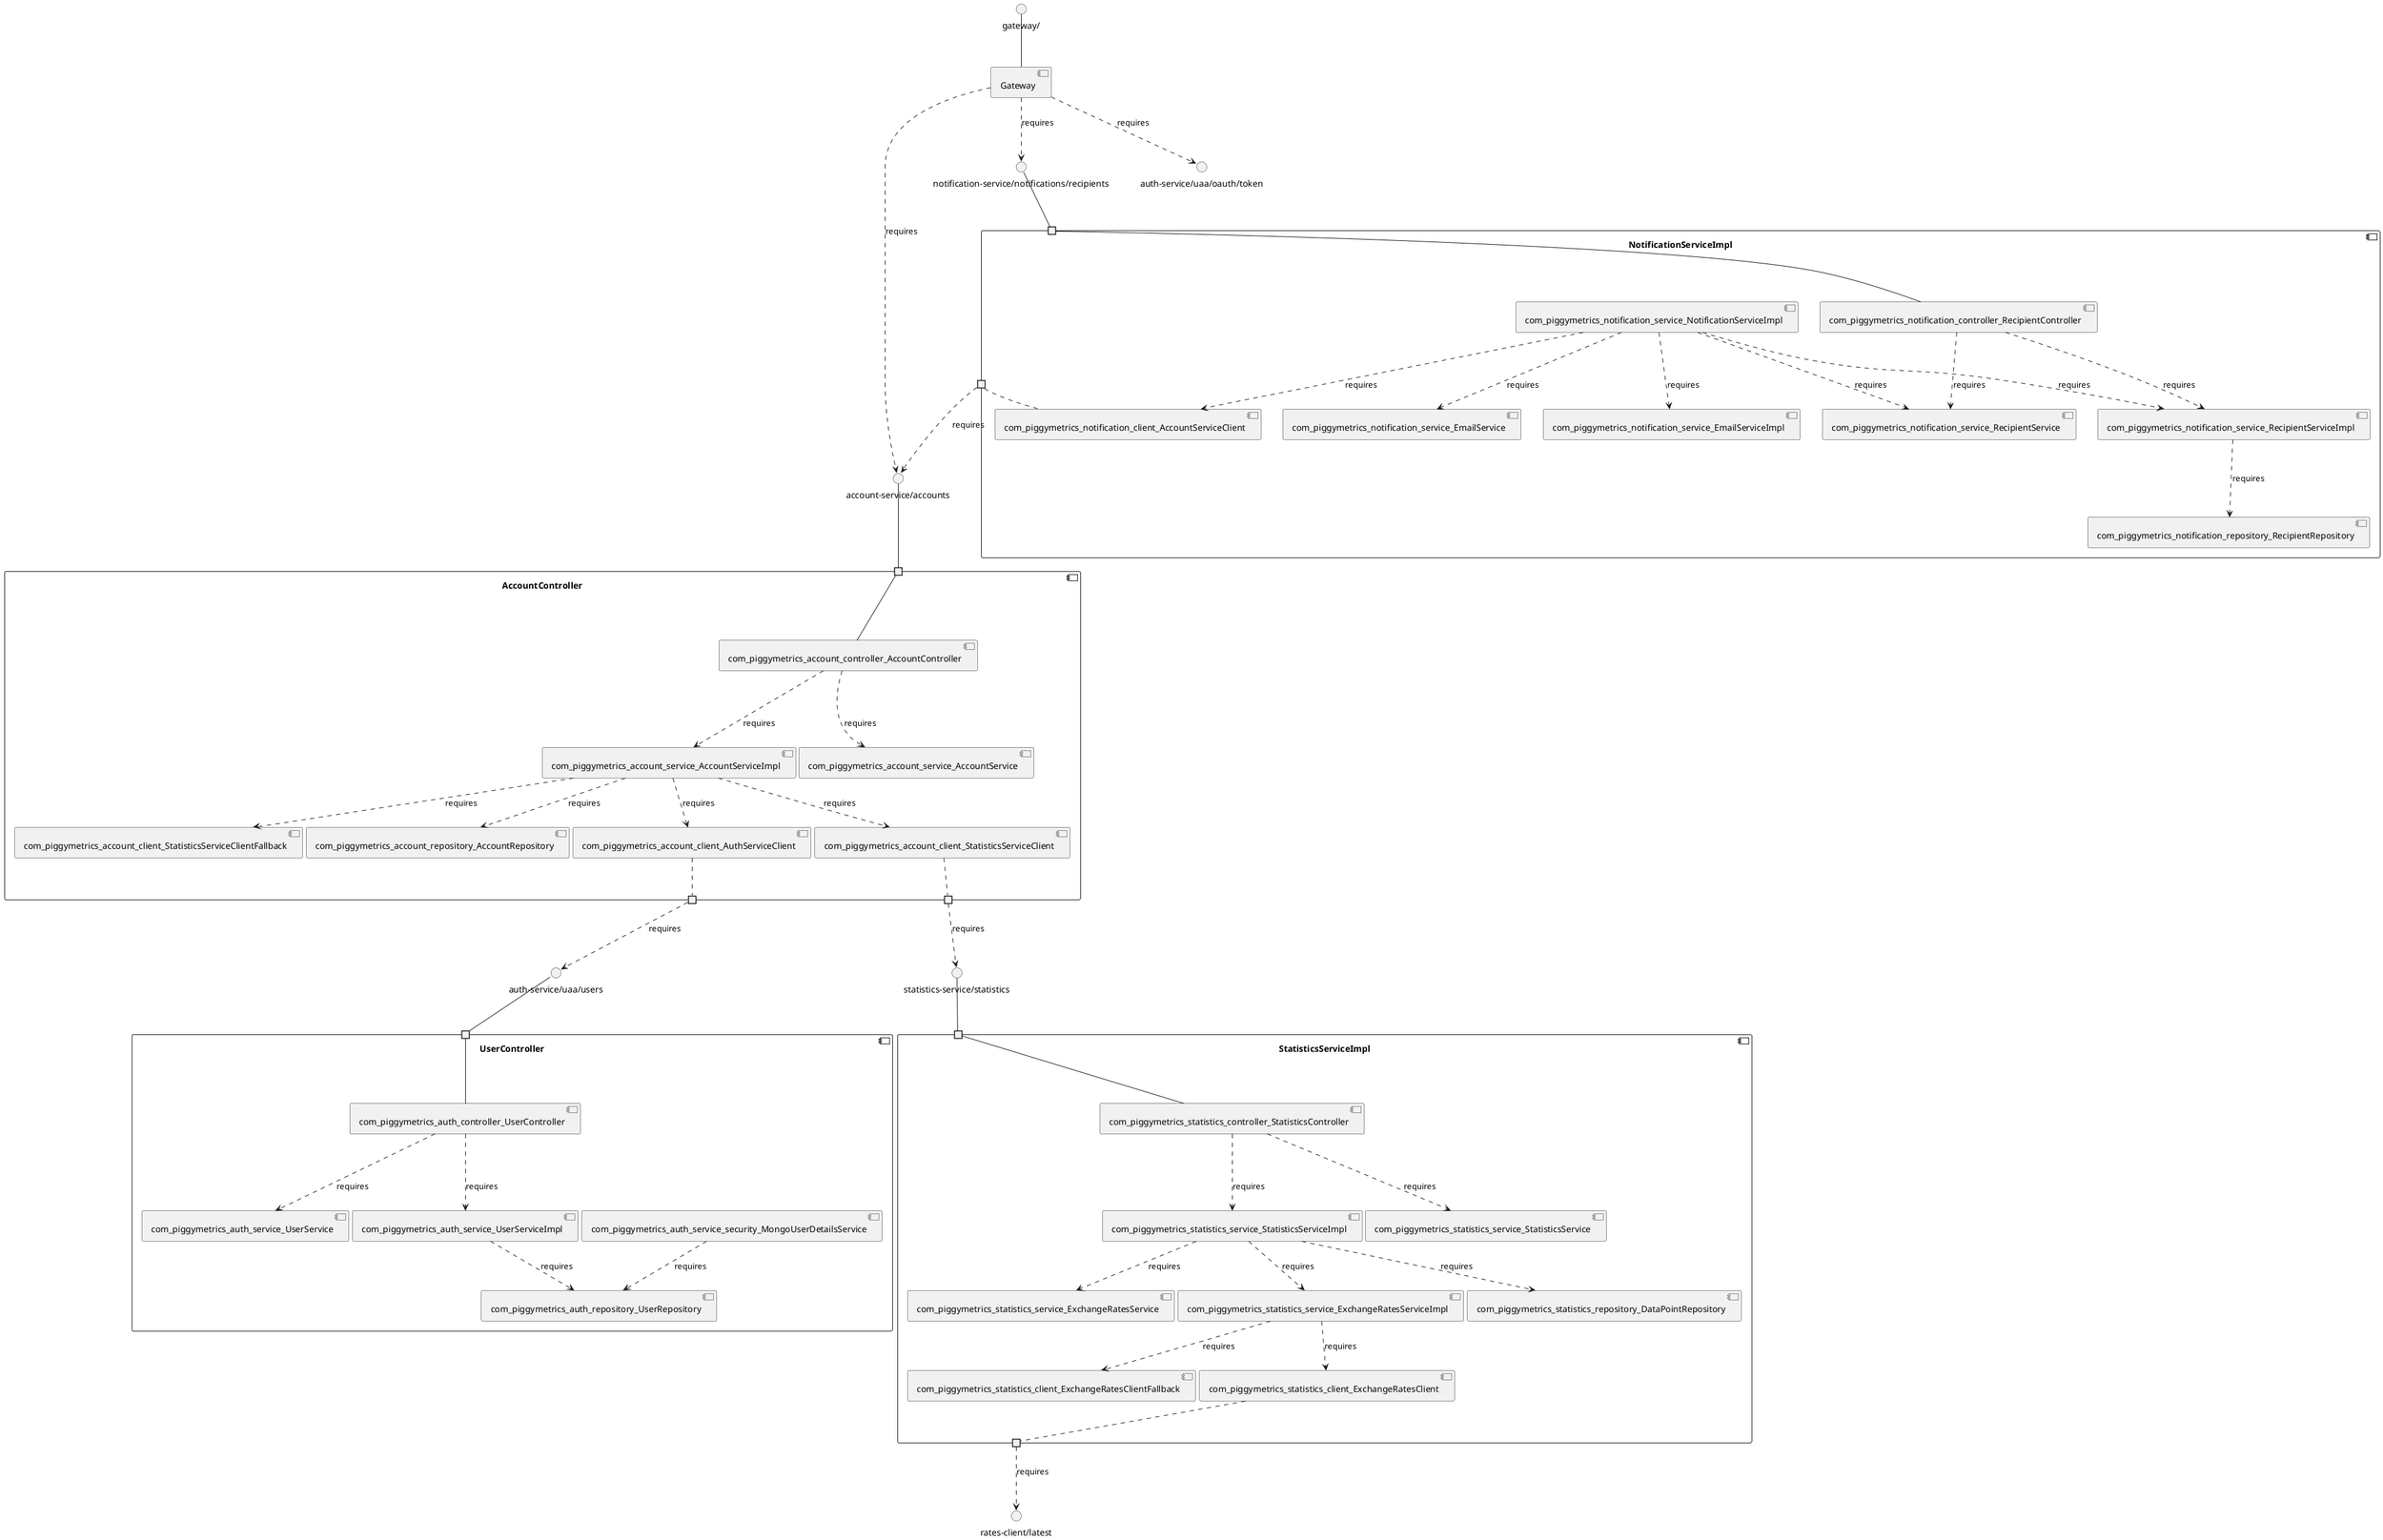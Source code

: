 @startuml
skinparam fixCircleLabelOverlapping true
component "AccountController\n\n\n\n\n\n" {
[com_piggymetrics_account_controller_AccountController]
[com_piggymetrics_account_repository_AccountRepository]
[com_piggymetrics_account_client_StatisticsServiceClient]
[com_piggymetrics_account_client_AuthServiceClient]
[com_piggymetrics_account_service_AccountService]
[com_piggymetrics_account_service_AccountServiceImpl]
[com_piggymetrics_account_client_StatisticsServiceClientFallback]
portin " " as AccountController.requires.account_service_accounts
portout " " as AccountController.provides.auth_service_uaa_users
portout " " as AccountController.provides.statistics_service_statistics
[com_piggymetrics_account_service_AccountServiceImpl]..>[com_piggymetrics_account_repository_AccountRepository] : requires
[com_piggymetrics_account_controller_AccountController]..>[com_piggymetrics_account_service_AccountService] : requires
[com_piggymetrics_account_controller_AccountController]..>[com_piggymetrics_account_service_AccountServiceImpl] : requires
[com_piggymetrics_account_service_AccountServiceImpl]..>[com_piggymetrics_account_client_AuthServiceClient] : requires
[com_piggymetrics_account_service_AccountServiceImpl]..>[com_piggymetrics_account_client_StatisticsServiceClient] : requires
[com_piggymetrics_account_service_AccountServiceImpl]..>[com_piggymetrics_account_client_StatisticsServiceClientFallback] : requires
"AccountController.requires.account_service_accounts"--[com_piggymetrics_account_controller_AccountController]
[com_piggymetrics_account_client_StatisticsServiceClient].."AccountController.provides.statistics_service_statistics"
[com_piggymetrics_account_client_AuthServiceClient].."AccountController.provides.auth_service_uaa_users"
}
interface "account-service/accounts" as interface.account_service_accounts
interface.account_service_accounts--"AccountController.requires.account_service_accounts"
interface "statistics-service/statistics" as interface.statistics_service_statistics
"AccountController.provides.statistics_service_statistics"..>interface.statistics_service_statistics : requires
interface "auth-service/uaa/users" as interface.auth_service_uaa_users
"AccountController.provides.auth_service_uaa_users"..>interface.auth_service_uaa_users : requires
component "NotificationServiceImpl\n\n\n\n\n\n" {
[com_piggymetrics_notification_client_AccountServiceClient]
[com_piggymetrics_notification_service_RecipientServiceImpl]
[com_piggymetrics_notification_service_EmailServiceImpl]
[com_piggymetrics_notification_service_EmailService]
[com_piggymetrics_notification_repository_RecipientRepository]
[com_piggymetrics_notification_service_NotificationServiceImpl]
[com_piggymetrics_notification_service_RecipientService]
[com_piggymetrics_notification_controller_RecipientController]
portin " " as NotificationServiceImpl.requires.notification_service_notifications_recipients
portout " " as NotificationServiceImpl.provides.account_service_accounts
[com_piggymetrics_notification_service_NotificationServiceImpl]..>[com_piggymetrics_notification_client_AccountServiceClient] : requires
[com_piggymetrics_notification_service_NotificationServiceImpl]..>[com_piggymetrics_notification_service_EmailServiceImpl] : requires
[com_piggymetrics_notification_service_NotificationServiceImpl]..>[com_piggymetrics_notification_service_EmailService] : requires
[com_piggymetrics_notification_service_RecipientServiceImpl]..>[com_piggymetrics_notification_repository_RecipientRepository] : requires
[com_piggymetrics_notification_service_NotificationServiceImpl]..>[com_piggymetrics_notification_service_RecipientServiceImpl] : requires
[com_piggymetrics_notification_service_NotificationServiceImpl]..>[com_piggymetrics_notification_service_RecipientService] : requires
[com_piggymetrics_notification_controller_RecipientController]..>[com_piggymetrics_notification_service_RecipientServiceImpl] : requires
[com_piggymetrics_notification_controller_RecipientController]..>[com_piggymetrics_notification_service_RecipientService] : requires
"NotificationServiceImpl.requires.notification_service_notifications_recipients"--[com_piggymetrics_notification_controller_RecipientController]
[com_piggymetrics_notification_client_AccountServiceClient].."NotificationServiceImpl.provides.account_service_accounts"
}
interface "notification-service/notifications/recipients" as interface.notification_service_notifications_recipients
interface.notification_service_notifications_recipients--"NotificationServiceImpl.requires.notification_service_notifications_recipients"
interface "account-service/accounts" as interface.account_service_accounts
"NotificationServiceImpl.provides.account_service_accounts"..>interface.account_service_accounts : requires
component "StatisticsServiceImpl\n\n\n\n\n\n" {
[com_piggymetrics_statistics_service_ExchangeRatesService]
[com_piggymetrics_statistics_service_StatisticsServiceImpl]
[com_piggymetrics_statistics_client_ExchangeRatesClient]
[com_piggymetrics_statistics_service_ExchangeRatesServiceImpl]
[com_piggymetrics_statistics_controller_StatisticsController]
[com_piggymetrics_statistics_service_StatisticsService]
[com_piggymetrics_statistics_repository_DataPointRepository]
[com_piggymetrics_statistics_client_ExchangeRatesClientFallback]
portin " " as StatisticsServiceImpl.requires.statistics_service_statistics
portout " " as StatisticsServiceImpl.provides.rates_client_latest
[com_piggymetrics_statistics_service_StatisticsServiceImpl]..>[com_piggymetrics_statistics_repository_DataPointRepository] : requires
[com_piggymetrics_statistics_service_StatisticsServiceImpl]..>[com_piggymetrics_statistics_service_ExchangeRatesService] : requires
[com_piggymetrics_statistics_service_StatisticsServiceImpl]..>[com_piggymetrics_statistics_service_ExchangeRatesServiceImpl] : requires
[com_piggymetrics_statistics_controller_StatisticsController]..>[com_piggymetrics_statistics_service_StatisticsServiceImpl] : requires
[com_piggymetrics_statistics_controller_StatisticsController]..>[com_piggymetrics_statistics_service_StatisticsService] : requires
[com_piggymetrics_statistics_service_ExchangeRatesServiceImpl]..>[com_piggymetrics_statistics_client_ExchangeRatesClient] : requires
[com_piggymetrics_statistics_service_ExchangeRatesServiceImpl]..>[com_piggymetrics_statistics_client_ExchangeRatesClientFallback] : requires
"StatisticsServiceImpl.requires.statistics_service_statistics"--[com_piggymetrics_statistics_controller_StatisticsController]
[com_piggymetrics_statistics_client_ExchangeRatesClient].."StatisticsServiceImpl.provides.rates_client_latest"
}
interface "statistics-service/statistics" as interface.statistics_service_statistics
interface.statistics_service_statistics--"StatisticsServiceImpl.requires.statistics_service_statistics"
interface "rates-client/latest" as interface.rates_client_latest
"StatisticsServiceImpl.provides.rates_client_latest"..>interface.rates_client_latest : requires
component "UserController\n\n\n\n\n\n" {
[com_piggymetrics_auth_service_UserServiceImpl]
[com_piggymetrics_auth_repository_UserRepository]
[com_piggymetrics_auth_service_UserService]
[com_piggymetrics_auth_service_security_MongoUserDetailsService]
[com_piggymetrics_auth_controller_UserController]
portin " " as UserController.requires.auth_service_uaa_users
[com_piggymetrics_auth_service_UserServiceImpl]..>[com_piggymetrics_auth_repository_UserRepository] : requires
[com_piggymetrics_auth_service_security_MongoUserDetailsService]..>[com_piggymetrics_auth_repository_UserRepository] : requires
[com_piggymetrics_auth_controller_UserController]..>[com_piggymetrics_auth_service_UserServiceImpl] : requires
[com_piggymetrics_auth_controller_UserController]..>[com_piggymetrics_auth_service_UserService] : requires
"UserController.requires.auth_service_uaa_users"--[com_piggymetrics_auth_controller_UserController]
}
interface "auth-service/uaa/users" as interface.auth_service_uaa_users
interface.auth_service_uaa_users--"UserController.requires.auth_service_uaa_users"
interface "gateway/" as interface.gateway_
interface.gateway_--[Gateway]
interface "account-service/accounts" as interface.account_service_accounts
[Gateway]..>interface.account_service_accounts : requires
interface "auth-service/uaa/oauth/token" as interface.auth_service_uaa_oauth_token
[Gateway]..>interface.auth_service_uaa_oauth_token : requires
interface "notification-service/notifications/recipients" as interface.notification_service_notifications_recipients
[Gateway]..>interface.notification_service_notifications_recipients : requires

@enduml

